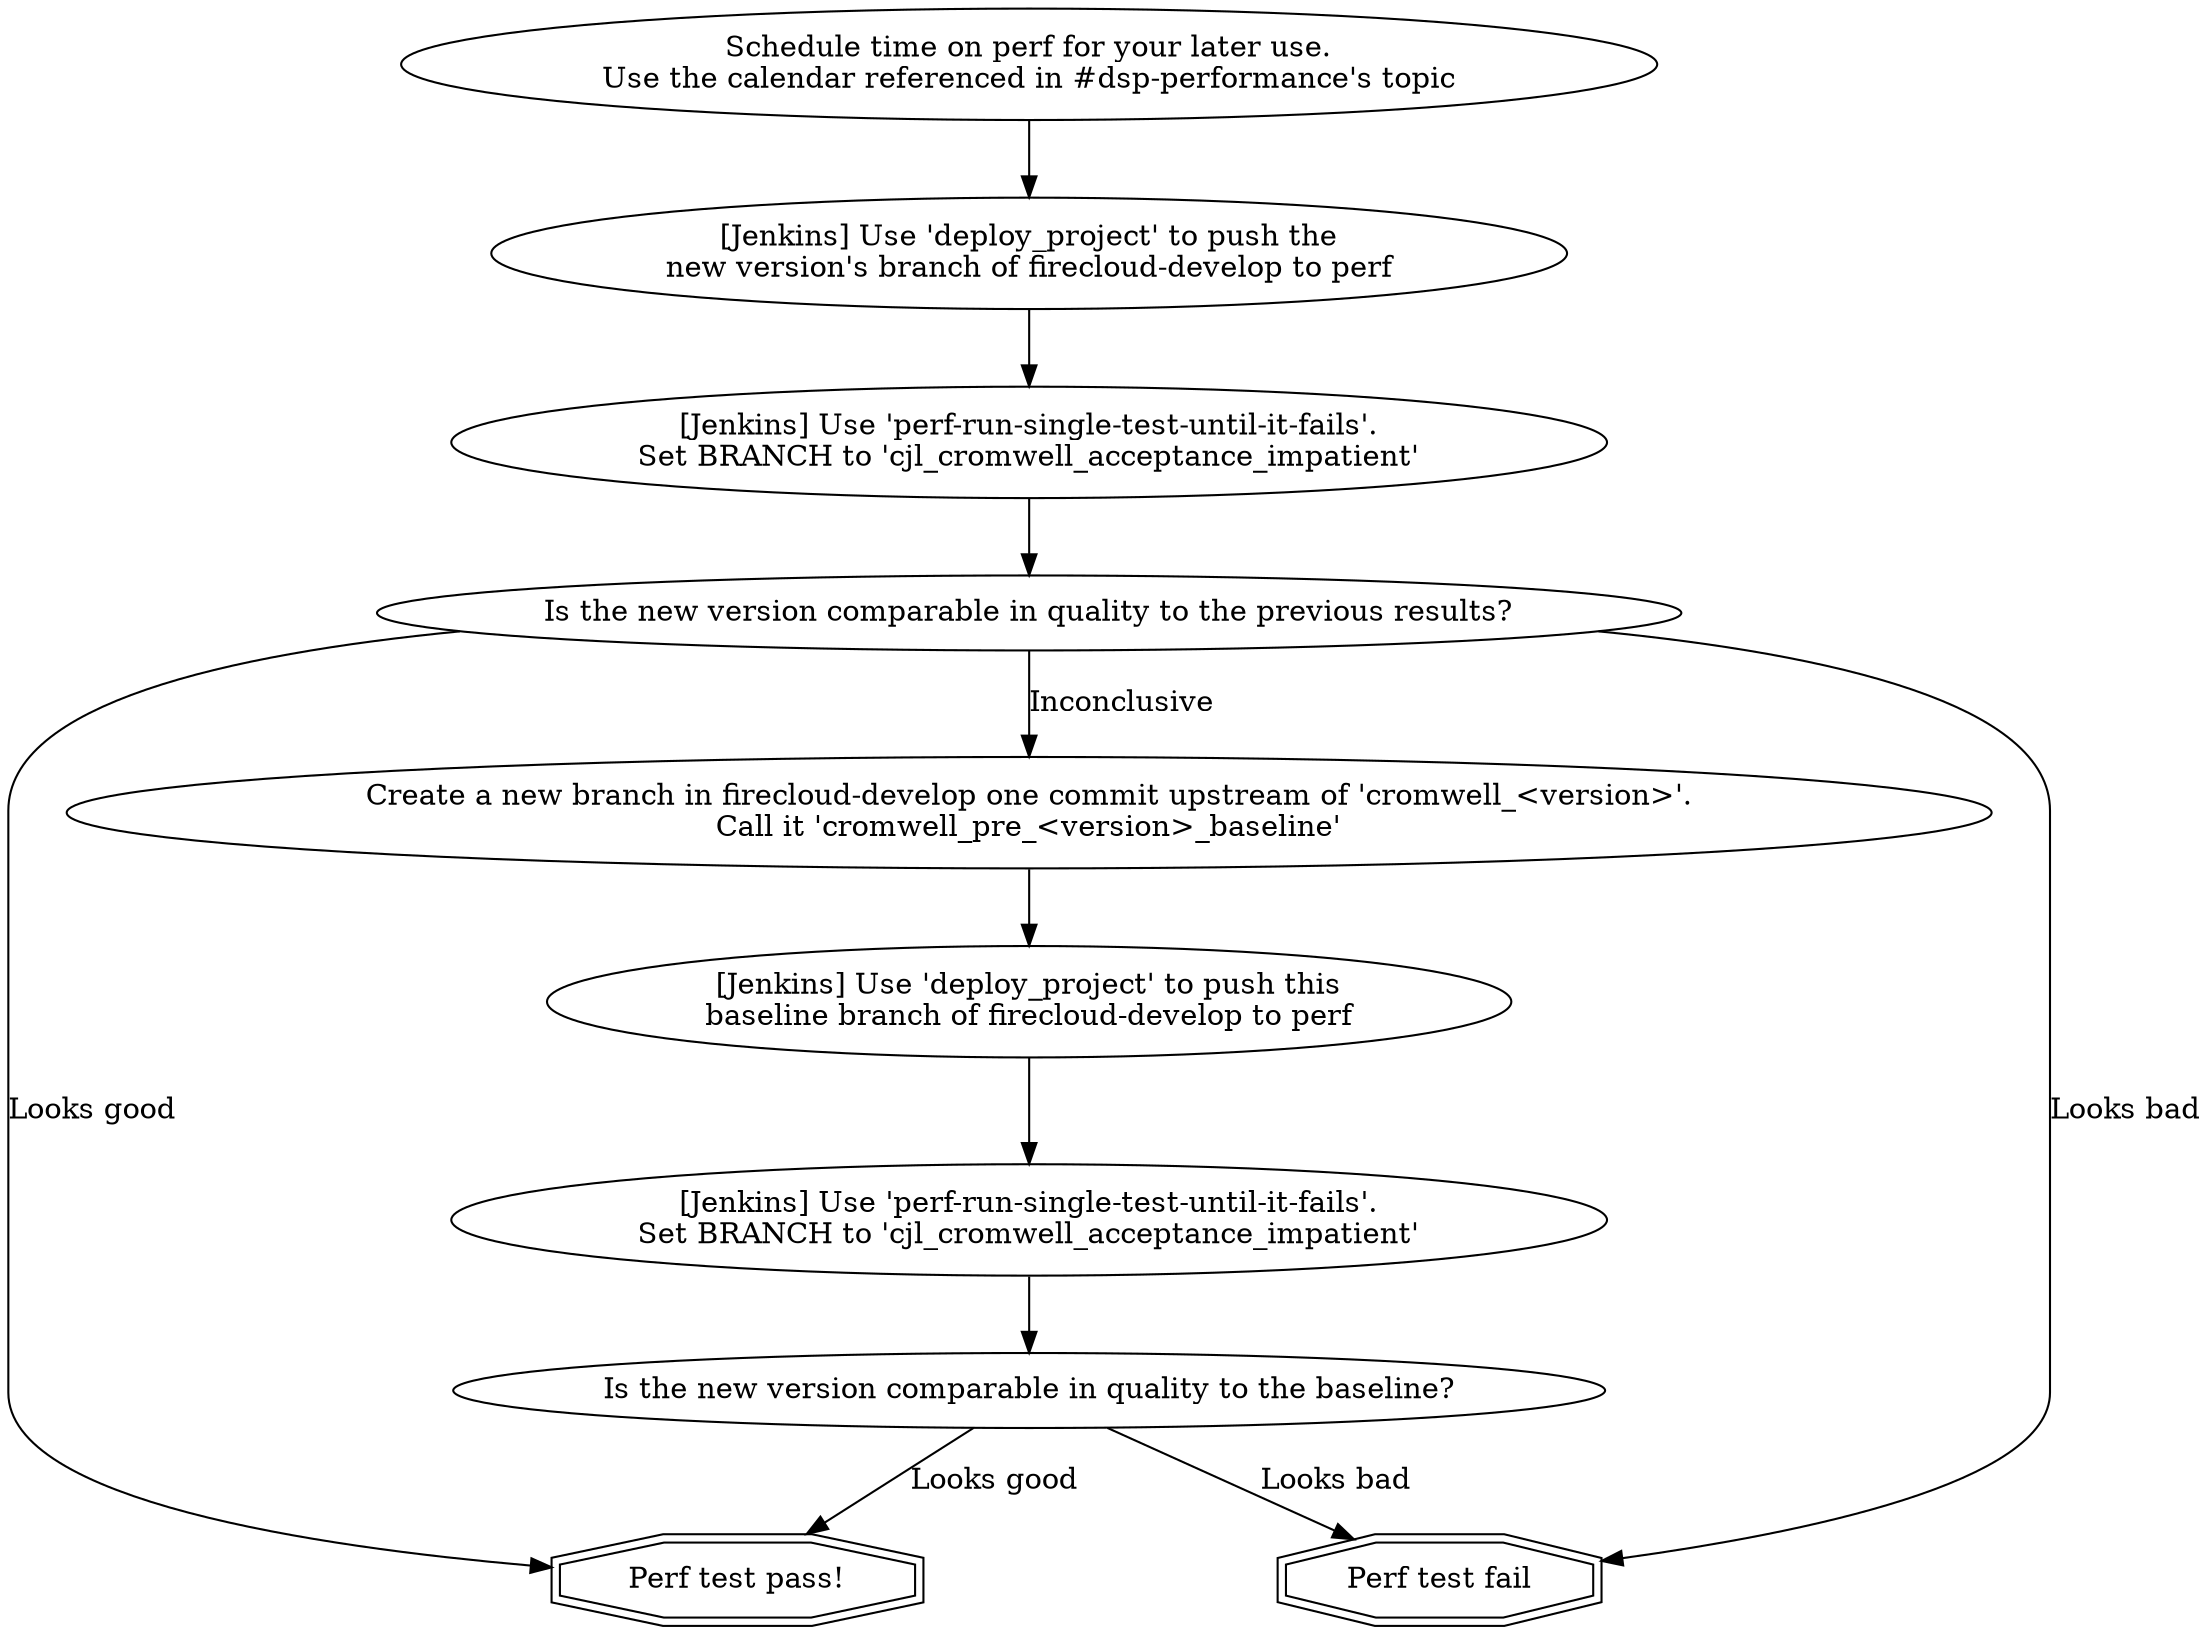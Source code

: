 digraph {

  # Nodes

  schedule_perf_time [shape=oval label="Schedule time on perf for your later use.\nUse the calendar referenced in #dsp-performance's topic"];

  push_new_version_to_perf [shape=oval label="[Jenkins] Use 'deploy_project' to push the\nnew version's branch of firecloud-develop to perf"];
  perf_test_new [shape=oval label="[Jenkins] Use 'perf-run-single-test-until-it-fails'.\nSet BRANCH to 'cjl_cromwell_acceptance_impatient'"];

  compare_previous_results [shape=oval label="Is the new version comparable in quality to the previous results?"];

  create_baseline_branch [shape=oval label="Create a new branch in firecloud-develop one commit upstream of 'cromwell_<version>'.\nCall it 'cromwell_pre_<version>_baseline'"];

  push_baseline_to_perf [shape=oval label="[Jenkins] Use 'deploy_project' to push this\nbaseline branch of firecloud-develop to perf"];
  perf_test_baseline [shape=oval label="[Jenkins] Use 'perf-run-single-test-until-it-fails'.\nSet BRANCH to 'cjl_cromwell_acceptance_impatient'"];

  compare_results [shape=oval label="Is the new version comparable in quality to the baseline?"];

  perf_pass [shape=doubleoctagon label="Perf test pass!"];

  perf_fail [shape=doubleoctagon label="Perf test fail"];

  # Edges

  schedule_perf_time -> push_new_version_to_perf
  push_new_version_to_perf -> perf_test_new
  perf_test_new -> compare_previous_results

  compare_previous_results -> perf_pass [label="Looks good"]
  compare_previous_results -> create_baseline_branch [label="Inconclusive"]
  compare_previous_results -> perf_fail [label="Looks bad"]

  create_baseline_branch -> push_baseline_to_perf
  push_baseline_to_perf -> perf_test_baseline
  perf_test_baseline -> compare_results

  compare_results -> perf_pass [label="Looks good"]
  compare_results -> perf_fail [label="Looks bad"]


}
